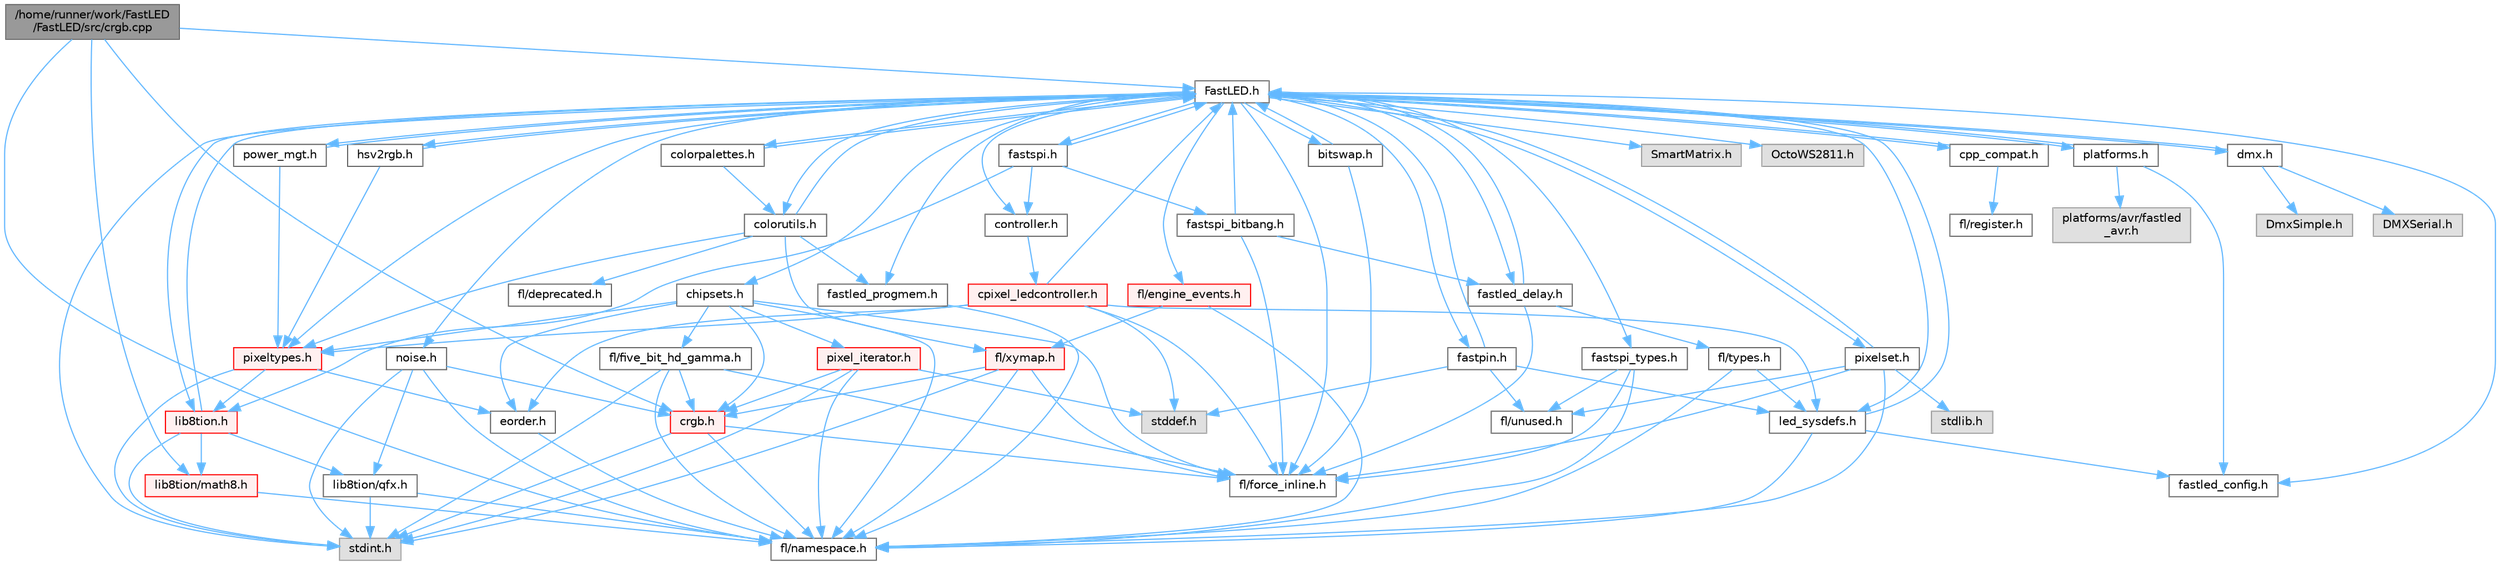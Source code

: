 digraph "/home/runner/work/FastLED/FastLED/src/crgb.cpp"
{
 // LATEX_PDF_SIZE
  bgcolor="transparent";
  edge [fontname=Helvetica,fontsize=10,labelfontname=Helvetica,labelfontsize=10];
  node [fontname=Helvetica,fontsize=10,shape=box,height=0.2,width=0.4];
  Node1 [id="Node000001",label="/home/runner/work/FastLED\l/FastLED/src/crgb.cpp",height=0.2,width=0.4,color="gray40", fillcolor="grey60", style="filled", fontcolor="black",tooltip="Utility functions for the red, green, and blue (RGB) pixel struct."];
  Node1 -> Node2 [id="edge1_Node000001_Node000002",color="steelblue1",style="solid",tooltip=" "];
  Node2 [id="Node000002",label="FastLED.h",height=0.2,width=0.4,color="grey40", fillcolor="white", style="filled",URL="$db/d97/_fast_l_e_d_8h.html",tooltip="central include file for FastLED, defines the CFastLED class/object"];
  Node2 -> Node3 [id="edge2_Node000002_Node000003",color="steelblue1",style="solid",tooltip=" "];
  Node3 [id="Node000003",label="stdint.h",height=0.2,width=0.4,color="grey60", fillcolor="#E0E0E0", style="filled",tooltip=" "];
  Node2 -> Node4 [id="edge3_Node000002_Node000004",color="steelblue1",style="solid",tooltip=" "];
  Node4 [id="Node000004",label="SmartMatrix.h",height=0.2,width=0.4,color="grey60", fillcolor="#E0E0E0", style="filled",tooltip=" "];
  Node2 -> Node5 [id="edge4_Node000002_Node000005",color="steelblue1",style="solid",tooltip=" "];
  Node5 [id="Node000005",label="OctoWS2811.h",height=0.2,width=0.4,color="grey60", fillcolor="#E0E0E0", style="filled",tooltip=" "];
  Node2 -> Node6 [id="edge5_Node000002_Node000006",color="steelblue1",style="solid",tooltip=" "];
  Node6 [id="Node000006",label="fl/force_inline.h",height=0.2,width=0.4,color="grey40", fillcolor="white", style="filled",URL="$d8/d2d/fl_2force__inline_8h.html",tooltip=" "];
  Node2 -> Node7 [id="edge6_Node000002_Node000007",color="steelblue1",style="solid",tooltip=" "];
  Node7 [id="Node000007",label="cpp_compat.h",height=0.2,width=0.4,color="grey40", fillcolor="white", style="filled",URL="$d9/d13/cpp__compat_8h.html",tooltip="Compatibility functions based on C++ version."];
  Node7 -> Node2 [id="edge7_Node000007_Node000002",color="steelblue1",style="solid",tooltip=" "];
  Node7 -> Node8 [id="edge8_Node000007_Node000008",color="steelblue1",style="solid",tooltip=" "];
  Node8 [id="Node000008",label="fl/register.h",height=0.2,width=0.4,color="grey40", fillcolor="white", style="filled",URL="$d8/dc1/fl_2register_8h.html",tooltip=" "];
  Node2 -> Node9 [id="edge9_Node000002_Node000009",color="steelblue1",style="solid",tooltip=" "];
  Node9 [id="Node000009",label="fastled_config.h",height=0.2,width=0.4,color="grey40", fillcolor="white", style="filled",URL="$d5/d11/fastled__config_8h.html",tooltip="Contains definitions that can be used to configure FastLED at compile time."];
  Node2 -> Node10 [id="edge10_Node000002_Node000010",color="steelblue1",style="solid",tooltip=" "];
  Node10 [id="Node000010",label="led_sysdefs.h",height=0.2,width=0.4,color="grey40", fillcolor="white", style="filled",URL="$d9/d3e/led__sysdefs_8h.html",tooltip="Determines which platform system definitions to include."];
  Node10 -> Node2 [id="edge11_Node000010_Node000002",color="steelblue1",style="solid",tooltip=" "];
  Node10 -> Node9 [id="edge12_Node000010_Node000009",color="steelblue1",style="solid",tooltip=" "];
  Node10 -> Node11 [id="edge13_Node000010_Node000011",color="steelblue1",style="solid",tooltip=" "];
  Node11 [id="Node000011",label="fl/namespace.h",height=0.2,width=0.4,color="grey40", fillcolor="white", style="filled",URL="$df/d2a/namespace_8h.html",tooltip="Implements the FastLED namespace macros."];
  Node2 -> Node12 [id="edge14_Node000002_Node000012",color="steelblue1",style="solid",tooltip=" "];
  Node12 [id="Node000012",label="fastled_delay.h",height=0.2,width=0.4,color="grey40", fillcolor="white", style="filled",URL="$d0/da8/fastled__delay_8h.html",tooltip="Utility functions and classes for managing delay cycles."];
  Node12 -> Node2 [id="edge15_Node000012_Node000002",color="steelblue1",style="solid",tooltip=" "];
  Node12 -> Node13 [id="edge16_Node000012_Node000013",color="steelblue1",style="solid",tooltip=" "];
  Node13 [id="Node000013",label="fl/types.h",height=0.2,width=0.4,color="grey40", fillcolor="white", style="filled",URL="$d7/da1/fl_2types_8h.html",tooltip=" "];
  Node13 -> Node10 [id="edge17_Node000013_Node000010",color="steelblue1",style="solid",tooltip=" "];
  Node13 -> Node11 [id="edge18_Node000013_Node000011",color="steelblue1",style="solid",tooltip=" "];
  Node12 -> Node6 [id="edge19_Node000012_Node000006",color="steelblue1",style="solid",tooltip=" "];
  Node2 -> Node14 [id="edge20_Node000002_Node000014",color="steelblue1",style="solid",tooltip=" "];
  Node14 [id="Node000014",label="bitswap.h",height=0.2,width=0.4,color="grey40", fillcolor="white", style="filled",URL="$de/ded/bitswap_8h.html",tooltip="Functions for doing a rotation of bits/bytes used by parallel output."];
  Node14 -> Node2 [id="edge21_Node000014_Node000002",color="steelblue1",style="solid",tooltip=" "];
  Node14 -> Node6 [id="edge22_Node000014_Node000006",color="steelblue1",style="solid",tooltip=" "];
  Node2 -> Node15 [id="edge23_Node000002_Node000015",color="steelblue1",style="solid",tooltip=" "];
  Node15 [id="Node000015",label="controller.h",height=0.2,width=0.4,color="grey40", fillcolor="white", style="filled",URL="$d2/dd9/controller_8h.html",tooltip="deprecated: base definitions used by led controllers for writing out led data"];
  Node15 -> Node16 [id="edge24_Node000015_Node000016",color="steelblue1",style="solid",tooltip=" "];
  Node16 [id="Node000016",label="cpixel_ledcontroller.h",height=0.2,width=0.4,color="red", fillcolor="#FFF0F0", style="filled",URL="$d9/d57/cpixel__ledcontroller_8h.html",tooltip="defines the templated version of the CLEDController class"];
  Node16 -> Node17 [id="edge25_Node000016_Node000017",color="steelblue1",style="solid",tooltip=" "];
  Node17 [id="Node000017",label="stddef.h",height=0.2,width=0.4,color="grey60", fillcolor="#E0E0E0", style="filled",tooltip=" "];
  Node16 -> Node2 [id="edge26_Node000016_Node000002",color="steelblue1",style="solid",tooltip=" "];
  Node16 -> Node10 [id="edge27_Node000016_Node000010",color="steelblue1",style="solid",tooltip=" "];
  Node16 -> Node18 [id="edge28_Node000016_Node000018",color="steelblue1",style="solid",tooltip=" "];
  Node18 [id="Node000018",label="pixeltypes.h",height=0.2,width=0.4,color="red", fillcolor="#FFF0F0", style="filled",URL="$d2/dba/pixeltypes_8h.html",tooltip="Includes defintions for RGB and HSV pixels."];
  Node18 -> Node3 [id="edge29_Node000018_Node000003",color="steelblue1",style="solid",tooltip=" "];
  Node18 -> Node19 [id="edge30_Node000018_Node000019",color="steelblue1",style="solid",tooltip=" "];
  Node19 [id="Node000019",label="lib8tion.h",height=0.2,width=0.4,color="red", fillcolor="#FFF0F0", style="filled",URL="$df/da5/lib8tion_8h.html",tooltip="Fast, efficient 8-bit math functions specifically designed for high-performance LED programming."];
  Node19 -> Node2 [id="edge31_Node000019_Node000002",color="steelblue1",style="solid",tooltip=" "];
  Node19 -> Node3 [id="edge32_Node000019_Node000003",color="steelblue1",style="solid",tooltip=" "];
  Node19 -> Node22 [id="edge33_Node000019_Node000022",color="steelblue1",style="solid",tooltip=" "];
  Node22 [id="Node000022",label="lib8tion/qfx.h",height=0.2,width=0.4,color="grey40", fillcolor="white", style="filled",URL="$d2/d19/qfx_8h.html",tooltip=" "];
  Node22 -> Node3 [id="edge34_Node000022_Node000003",color="steelblue1",style="solid",tooltip=" "];
  Node22 -> Node11 [id="edge35_Node000022_Node000011",color="steelblue1",style="solid",tooltip=" "];
  Node19 -> Node24 [id="edge36_Node000019_Node000024",color="steelblue1",style="solid",tooltip=" "];
  Node24 [id="Node000024",label="lib8tion/math8.h",height=0.2,width=0.4,color="red", fillcolor="#FFF0F0", style="filled",URL="$d5/dd1/math8_8h.html",tooltip="Fast, efficient 8-bit math functions specifically designed for high-performance LED programming."];
  Node24 -> Node11 [id="edge37_Node000024_Node000011",color="steelblue1",style="solid",tooltip=" "];
  Node18 -> Node33 [id="edge38_Node000018_Node000033",color="steelblue1",style="solid",tooltip=" "];
  Node33 [id="Node000033",label="eorder.h",height=0.2,width=0.4,color="grey40", fillcolor="white", style="filled",URL="$db/d07/eorder_8h.html",tooltip="Defines color channel ordering enumerations."];
  Node33 -> Node11 [id="edge39_Node000033_Node000011",color="steelblue1",style="solid",tooltip=" "];
  Node16 -> Node33 [id="edge40_Node000016_Node000033",color="steelblue1",style="solid",tooltip=" "];
  Node16 -> Node6 [id="edge41_Node000016_Node000006",color="steelblue1",style="solid",tooltip=" "];
  Node2 -> Node63 [id="edge42_Node000002_Node000063",color="steelblue1",style="solid",tooltip=" "];
  Node63 [id="Node000063",label="fastpin.h",height=0.2,width=0.4,color="grey40", fillcolor="white", style="filled",URL="$db/d65/fastpin_8h.html",tooltip="Class base definitions for defining fast pin access."];
  Node63 -> Node2 [id="edge43_Node000063_Node000002",color="steelblue1",style="solid",tooltip=" "];
  Node63 -> Node10 [id="edge44_Node000063_Node000010",color="steelblue1",style="solid",tooltip=" "];
  Node63 -> Node17 [id="edge45_Node000063_Node000017",color="steelblue1",style="solid",tooltip=" "];
  Node63 -> Node48 [id="edge46_Node000063_Node000048",color="steelblue1",style="solid",tooltip=" "];
  Node48 [id="Node000048",label="fl/unused.h",height=0.2,width=0.4,color="grey40", fillcolor="white", style="filled",URL="$d8/d4b/unused_8h.html",tooltip=" "];
  Node2 -> Node64 [id="edge47_Node000002_Node000064",color="steelblue1",style="solid",tooltip=" "];
  Node64 [id="Node000064",label="fastspi_types.h",height=0.2,width=0.4,color="grey40", fillcolor="white", style="filled",URL="$d2/ddb/fastspi__types_8h.html",tooltip="Data types and constants used by SPI interfaces."];
  Node64 -> Node6 [id="edge48_Node000064_Node000006",color="steelblue1",style="solid",tooltip=" "];
  Node64 -> Node11 [id="edge49_Node000064_Node000011",color="steelblue1",style="solid",tooltip=" "];
  Node64 -> Node48 [id="edge50_Node000064_Node000048",color="steelblue1",style="solid",tooltip=" "];
  Node2 -> Node65 [id="edge51_Node000002_Node000065",color="steelblue1",style="solid",tooltip=" "];
  Node65 [id="Node000065",label="dmx.h",height=0.2,width=0.4,color="grey40", fillcolor="white", style="filled",URL="$d3/de1/dmx_8h.html",tooltip="Defines the DMX512-based LED controllers."];
  Node65 -> Node2 [id="edge52_Node000065_Node000002",color="steelblue1",style="solid",tooltip=" "];
  Node65 -> Node66 [id="edge53_Node000065_Node000066",color="steelblue1",style="solid",tooltip=" "];
  Node66 [id="Node000066",label="DmxSimple.h",height=0.2,width=0.4,color="grey60", fillcolor="#E0E0E0", style="filled",tooltip=" "];
  Node65 -> Node67 [id="edge54_Node000065_Node000067",color="steelblue1",style="solid",tooltip=" "];
  Node67 [id="Node000067",label="DMXSerial.h",height=0.2,width=0.4,color="grey60", fillcolor="#E0E0E0", style="filled",tooltip=" "];
  Node2 -> Node68 [id="edge55_Node000002_Node000068",color="steelblue1",style="solid",tooltip=" "];
  Node68 [id="Node000068",label="platforms.h",height=0.2,width=0.4,color="grey40", fillcolor="white", style="filled",URL="$da/dc9/platforms_8h.html",tooltip="Determines which platforms headers to include."];
  Node68 -> Node2 [id="edge56_Node000068_Node000002",color="steelblue1",style="solid",tooltip=" "];
  Node68 -> Node9 [id="edge57_Node000068_Node000009",color="steelblue1",style="solid",tooltip=" "];
  Node68 -> Node69 [id="edge58_Node000068_Node000069",color="steelblue1",style="solid",tooltip=" "];
  Node69 [id="Node000069",label="platforms/avr/fastled\l_avr.h",height=0.2,width=0.4,color="grey60", fillcolor="#E0E0E0", style="filled",tooltip=" "];
  Node2 -> Node70 [id="edge59_Node000002_Node000070",color="steelblue1",style="solid",tooltip=" "];
  Node70 [id="Node000070",label="fastled_progmem.h",height=0.2,width=0.4,color="grey40", fillcolor="white", style="filled",URL="$df/dab/fastled__progmem_8h.html",tooltip="Wrapper definitions to allow seamless use of PROGMEM in environments that have it."];
  Node70 -> Node11 [id="edge60_Node000070_Node000011",color="steelblue1",style="solid",tooltip=" "];
  Node2 -> Node19 [id="edge61_Node000002_Node000019",color="steelblue1",style="solid",tooltip=" "];
  Node2 -> Node18 [id="edge62_Node000002_Node000018",color="steelblue1",style="solid",tooltip=" "];
  Node2 -> Node71 [id="edge63_Node000002_Node000071",color="steelblue1",style="solid",tooltip=" "];
  Node71 [id="Node000071",label="hsv2rgb.h",height=0.2,width=0.4,color="grey40", fillcolor="white", style="filled",URL="$de/d9a/hsv2rgb_8h.html",tooltip="Functions to convert from the HSV colorspace to the RGB colorspace."];
  Node71 -> Node2 [id="edge64_Node000071_Node000002",color="steelblue1",style="solid",tooltip=" "];
  Node71 -> Node18 [id="edge65_Node000071_Node000018",color="steelblue1",style="solid",tooltip=" "];
  Node2 -> Node72 [id="edge66_Node000002_Node000072",color="steelblue1",style="solid",tooltip=" "];
  Node72 [id="Node000072",label="colorutils.h",height=0.2,width=0.4,color="grey40", fillcolor="white", style="filled",URL="$d1/dfb/colorutils_8h.html",tooltip="Utility functions for color fill, palettes, blending, and more."];
  Node72 -> Node2 [id="edge67_Node000072_Node000002",color="steelblue1",style="solid",tooltip=" "];
  Node72 -> Node18 [id="edge68_Node000072_Node000018",color="steelblue1",style="solid",tooltip=" "];
  Node72 -> Node70 [id="edge69_Node000072_Node000070",color="steelblue1",style="solid",tooltip=" "];
  Node72 -> Node51 [id="edge70_Node000072_Node000051",color="steelblue1",style="solid",tooltip=" "];
  Node51 [id="Node000051",label="fl/xymap.h",height=0.2,width=0.4,color="red", fillcolor="#FFF0F0", style="filled",URL="$d6/dc9/fl_2xymap_8h.html",tooltip=" "];
  Node51 -> Node3 [id="edge71_Node000051_Node000003",color="steelblue1",style="solid",tooltip=" "];
  Node51 -> Node26 [id="edge72_Node000051_Node000026",color="steelblue1",style="solid",tooltip=" "];
  Node26 [id="Node000026",label="crgb.h",height=0.2,width=0.4,color="red", fillcolor="#FFF0F0", style="filled",URL="$db/dd1/crgb_8h.html",tooltip="Defines the red, green, and blue (RGB) pixel struct."];
  Node26 -> Node3 [id="edge73_Node000026_Node000003",color="steelblue1",style="solid",tooltip=" "];
  Node26 -> Node11 [id="edge74_Node000026_Node000011",color="steelblue1",style="solid",tooltip=" "];
  Node26 -> Node6 [id="edge75_Node000026_Node000006",color="steelblue1",style="solid",tooltip=" "];
  Node51 -> Node6 [id="edge76_Node000051_Node000006",color="steelblue1",style="solid",tooltip=" "];
  Node51 -> Node11 [id="edge77_Node000051_Node000011",color="steelblue1",style="solid",tooltip=" "];
  Node72 -> Node73 [id="edge78_Node000072_Node000073",color="steelblue1",style="solid",tooltip=" "];
  Node73 [id="Node000073",label="fl/deprecated.h",height=0.2,width=0.4,color="grey40", fillcolor="white", style="filled",URL="$d4/dce/deprecated_8h.html",tooltip=" "];
  Node2 -> Node74 [id="edge79_Node000002_Node000074",color="steelblue1",style="solid",tooltip=" "];
  Node74 [id="Node000074",label="pixelset.h",height=0.2,width=0.4,color="grey40", fillcolor="white", style="filled",URL="$d4/d46/pixelset_8h.html",tooltip="Declares classes for managing logical groups of LEDs."];
  Node74 -> Node2 [id="edge80_Node000074_Node000002",color="steelblue1",style="solid",tooltip=" "];
  Node74 -> Node6 [id="edge81_Node000074_Node000006",color="steelblue1",style="solid",tooltip=" "];
  Node74 -> Node48 [id="edge82_Node000074_Node000048",color="steelblue1",style="solid",tooltip=" "];
  Node74 -> Node75 [id="edge83_Node000074_Node000075",color="steelblue1",style="solid",tooltip=" "];
  Node75 [id="Node000075",label="stdlib.h",height=0.2,width=0.4,color="grey60", fillcolor="#E0E0E0", style="filled",tooltip=" "];
  Node74 -> Node11 [id="edge84_Node000074_Node000011",color="steelblue1",style="solid",tooltip=" "];
  Node2 -> Node76 [id="edge85_Node000002_Node000076",color="steelblue1",style="solid",tooltip=" "];
  Node76 [id="Node000076",label="colorpalettes.h",height=0.2,width=0.4,color="grey40", fillcolor="white", style="filled",URL="$dc/dcc/colorpalettes_8h.html",tooltip="Declarations for the predefined color palettes supplied by FastLED."];
  Node76 -> Node2 [id="edge86_Node000076_Node000002",color="steelblue1",style="solid",tooltip=" "];
  Node76 -> Node72 [id="edge87_Node000076_Node000072",color="steelblue1",style="solid",tooltip=" "];
  Node2 -> Node77 [id="edge88_Node000002_Node000077",color="steelblue1",style="solid",tooltip=" "];
  Node77 [id="Node000077",label="noise.h",height=0.2,width=0.4,color="grey40", fillcolor="white", style="filled",URL="$d1/d31/noise_8h.html",tooltip="Functions to generate and fill arrays with noise."];
  Node77 -> Node3 [id="edge89_Node000077_Node000003",color="steelblue1",style="solid",tooltip=" "];
  Node77 -> Node26 [id="edge90_Node000077_Node000026",color="steelblue1",style="solid",tooltip=" "];
  Node77 -> Node11 [id="edge91_Node000077_Node000011",color="steelblue1",style="solid",tooltip=" "];
  Node77 -> Node22 [id="edge92_Node000077_Node000022",color="steelblue1",style="solid",tooltip=" "];
  Node2 -> Node78 [id="edge93_Node000002_Node000078",color="steelblue1",style="solid",tooltip=" "];
  Node78 [id="Node000078",label="power_mgt.h",height=0.2,width=0.4,color="grey40", fillcolor="white", style="filled",URL="$dc/d5b/power__mgt_8h.html",tooltip="Functions to limit the power used by FastLED."];
  Node78 -> Node2 [id="edge94_Node000078_Node000002",color="steelblue1",style="solid",tooltip=" "];
  Node78 -> Node18 [id="edge95_Node000078_Node000018",color="steelblue1",style="solid",tooltip=" "];
  Node2 -> Node79 [id="edge96_Node000002_Node000079",color="steelblue1",style="solid",tooltip=" "];
  Node79 [id="Node000079",label="fastspi.h",height=0.2,width=0.4,color="grey40", fillcolor="white", style="filled",URL="$d6/ddc/fastspi_8h.html",tooltip="Serial peripheral interface (SPI) definitions per platform."];
  Node79 -> Node2 [id="edge97_Node000079_Node000002",color="steelblue1",style="solid",tooltip=" "];
  Node79 -> Node15 [id="edge98_Node000079_Node000015",color="steelblue1",style="solid",tooltip=" "];
  Node79 -> Node19 [id="edge99_Node000079_Node000019",color="steelblue1",style="solid",tooltip=" "];
  Node79 -> Node80 [id="edge100_Node000079_Node000080",color="steelblue1",style="solid",tooltip=" "];
  Node80 [id="Node000080",label="fastspi_bitbang.h",height=0.2,width=0.4,color="grey40", fillcolor="white", style="filled",URL="$d9/d8d/fastspi__bitbang_8h.html",tooltip="Software SPI (aka bit-banging) support."];
  Node80 -> Node2 [id="edge101_Node000080_Node000002",color="steelblue1",style="solid",tooltip=" "];
  Node80 -> Node12 [id="edge102_Node000080_Node000012",color="steelblue1",style="solid",tooltip=" "];
  Node80 -> Node6 [id="edge103_Node000080_Node000006",color="steelblue1",style="solid",tooltip=" "];
  Node2 -> Node81 [id="edge104_Node000002_Node000081",color="steelblue1",style="solid",tooltip=" "];
  Node81 [id="Node000081",label="chipsets.h",height=0.2,width=0.4,color="grey40", fillcolor="white", style="filled",URL="$db/d66/chipsets_8h.html",tooltip="Contains the bulk of the definitions for the various LED chipsets supported."];
  Node81 -> Node18 [id="edge105_Node000081_Node000018",color="steelblue1",style="solid",tooltip=" "];
  Node81 -> Node44 [id="edge106_Node000081_Node000044",color="steelblue1",style="solid",tooltip=" "];
  Node44 [id="Node000044",label="fl/five_bit_hd_gamma.h",height=0.2,width=0.4,color="grey40", fillcolor="white", style="filled",URL="$dc/d44/five__bit__hd__gamma_8h.html",tooltip="Declares functions for five-bit gamma correction."];
  Node44 -> Node3 [id="edge107_Node000044_Node000003",color="steelblue1",style="solid",tooltip=" "];
  Node44 -> Node11 [id="edge108_Node000044_Node000011",color="steelblue1",style="solid",tooltip=" "];
  Node44 -> Node6 [id="edge109_Node000044_Node000006",color="steelblue1",style="solid",tooltip=" "];
  Node44 -> Node26 [id="edge110_Node000044_Node000026",color="steelblue1",style="solid",tooltip=" "];
  Node81 -> Node6 [id="edge111_Node000081_Node000006",color="steelblue1",style="solid",tooltip=" "];
  Node81 -> Node46 [id="edge112_Node000081_Node000046",color="steelblue1",style="solid",tooltip=" "];
  Node46 [id="Node000046",label="pixel_iterator.h",height=0.2,width=0.4,color="red", fillcolor="#FFF0F0", style="filled",URL="$d8/d6c/pixel__iterator_8h.html",tooltip="Non-templated low level pixel data writing class."];
  Node46 -> Node17 [id="edge113_Node000046_Node000017",color="steelblue1",style="solid",tooltip=" "];
  Node46 -> Node3 [id="edge114_Node000046_Node000003",color="steelblue1",style="solid",tooltip=" "];
  Node46 -> Node11 [id="edge115_Node000046_Node000011",color="steelblue1",style="solid",tooltip=" "];
  Node46 -> Node26 [id="edge116_Node000046_Node000026",color="steelblue1",style="solid",tooltip=" "];
  Node81 -> Node26 [id="edge117_Node000081_Node000026",color="steelblue1",style="solid",tooltip=" "];
  Node81 -> Node33 [id="edge118_Node000081_Node000033",color="steelblue1",style="solid",tooltip=" "];
  Node81 -> Node11 [id="edge119_Node000081_Node000011",color="steelblue1",style="solid",tooltip=" "];
  Node2 -> Node49 [id="edge120_Node000002_Node000049",color="steelblue1",style="solid",tooltip=" "];
  Node49 [id="Node000049",label="fl/engine_events.h",height=0.2,width=0.4,color="red", fillcolor="#FFF0F0", style="filled",URL="$dc/dd9/fl_2engine__events_8h.html",tooltip=" "];
  Node49 -> Node51 [id="edge121_Node000049_Node000051",color="steelblue1",style="solid",tooltip=" "];
  Node49 -> Node11 [id="edge122_Node000049_Node000011",color="steelblue1",style="solid",tooltip=" "];
  Node1 -> Node26 [id="edge123_Node000001_Node000026",color="steelblue1",style="solid",tooltip=" "];
  Node1 -> Node24 [id="edge124_Node000001_Node000024",color="steelblue1",style="solid",tooltip=" "];
  Node1 -> Node11 [id="edge125_Node000001_Node000011",color="steelblue1",style="solid",tooltip=" "];
}
